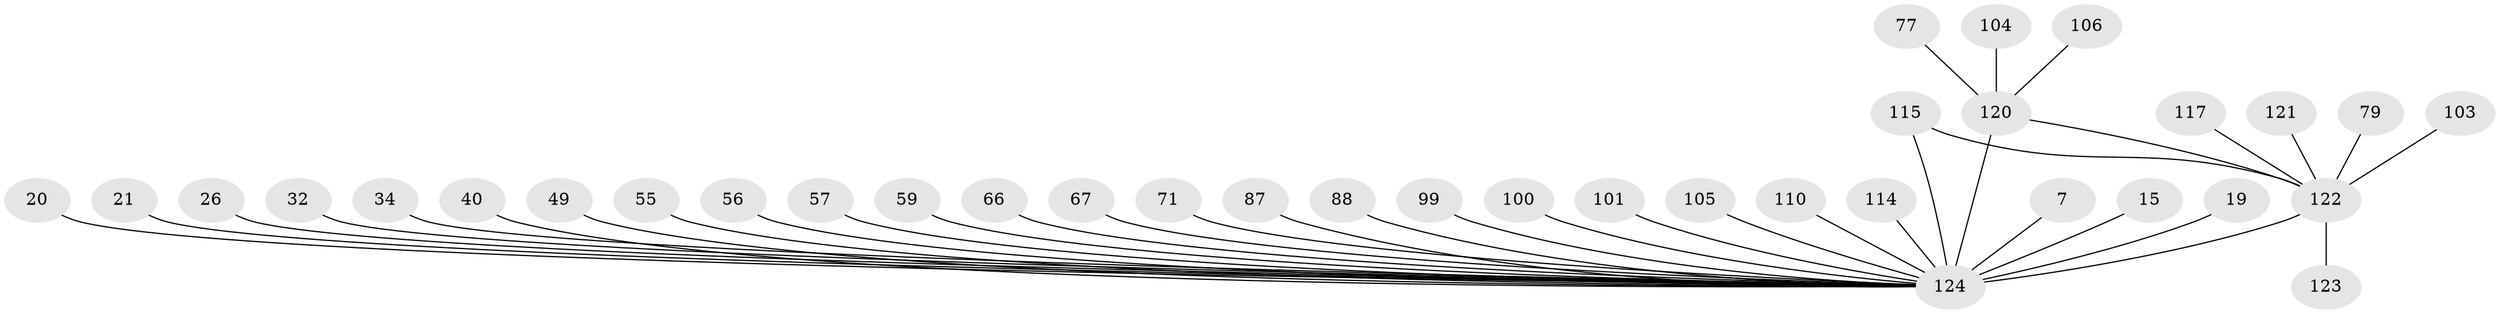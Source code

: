 // original degree distribution, {10: 0.024193548387096774, 5: 0.03225806451612903, 37: 0.008064516129032258, 2: 0.2661290322580645, 13: 0.016129032258064516, 4: 0.06451612903225806, 1: 0.4274193548387097, 3: 0.11290322580645161, 17: 0.008064516129032258, 8: 0.016129032258064516, 11: 0.008064516129032258, 6: 0.016129032258064516}
// Generated by graph-tools (version 1.1) at 2025/50/03/04/25 21:50:18]
// undirected, 37 vertices, 38 edges
graph export_dot {
graph [start="1"]
  node [color=gray90,style=filled];
  7;
  15;
  19;
  20;
  21;
  26;
  32;
  34;
  40;
  49;
  55;
  56;
  57;
  59 [super="+53"];
  66;
  67;
  71 [super="+4"];
  77;
  79;
  87;
  88;
  99 [super="+73"];
  100 [super="+31"];
  101;
  103;
  104;
  105 [super="+86"];
  106;
  110;
  114;
  115 [super="+72+96+102"];
  117;
  120 [super="+64+112"];
  121;
  122 [super="+62+113+107+46+48+118+91"];
  123 [super="+52"];
  124 [super="+111+116+108+119+69"];
  7 -- 124;
  15 -- 124;
  19 -- 124;
  20 -- 124;
  21 -- 124;
  26 -- 124;
  32 -- 124;
  34 -- 124;
  40 -- 124;
  49 -- 124;
  55 -- 124;
  56 -- 124;
  57 -- 124;
  59 -- 124;
  66 -- 124;
  67 -- 124;
  71 -- 124;
  77 -- 120;
  79 -- 122;
  87 -- 124;
  88 -- 124;
  99 -- 124 [weight=6];
  100 -- 124;
  101 -- 124;
  103 -- 122;
  104 -- 120;
  105 -- 124;
  106 -- 120;
  110 -- 124;
  114 -- 124 [weight=2];
  115 -- 124 [weight=8];
  115 -- 122;
  117 -- 122;
  120 -- 124 [weight=14];
  120 -- 122;
  121 -- 122;
  122 -- 123;
  122 -- 124 [weight=18];
}
